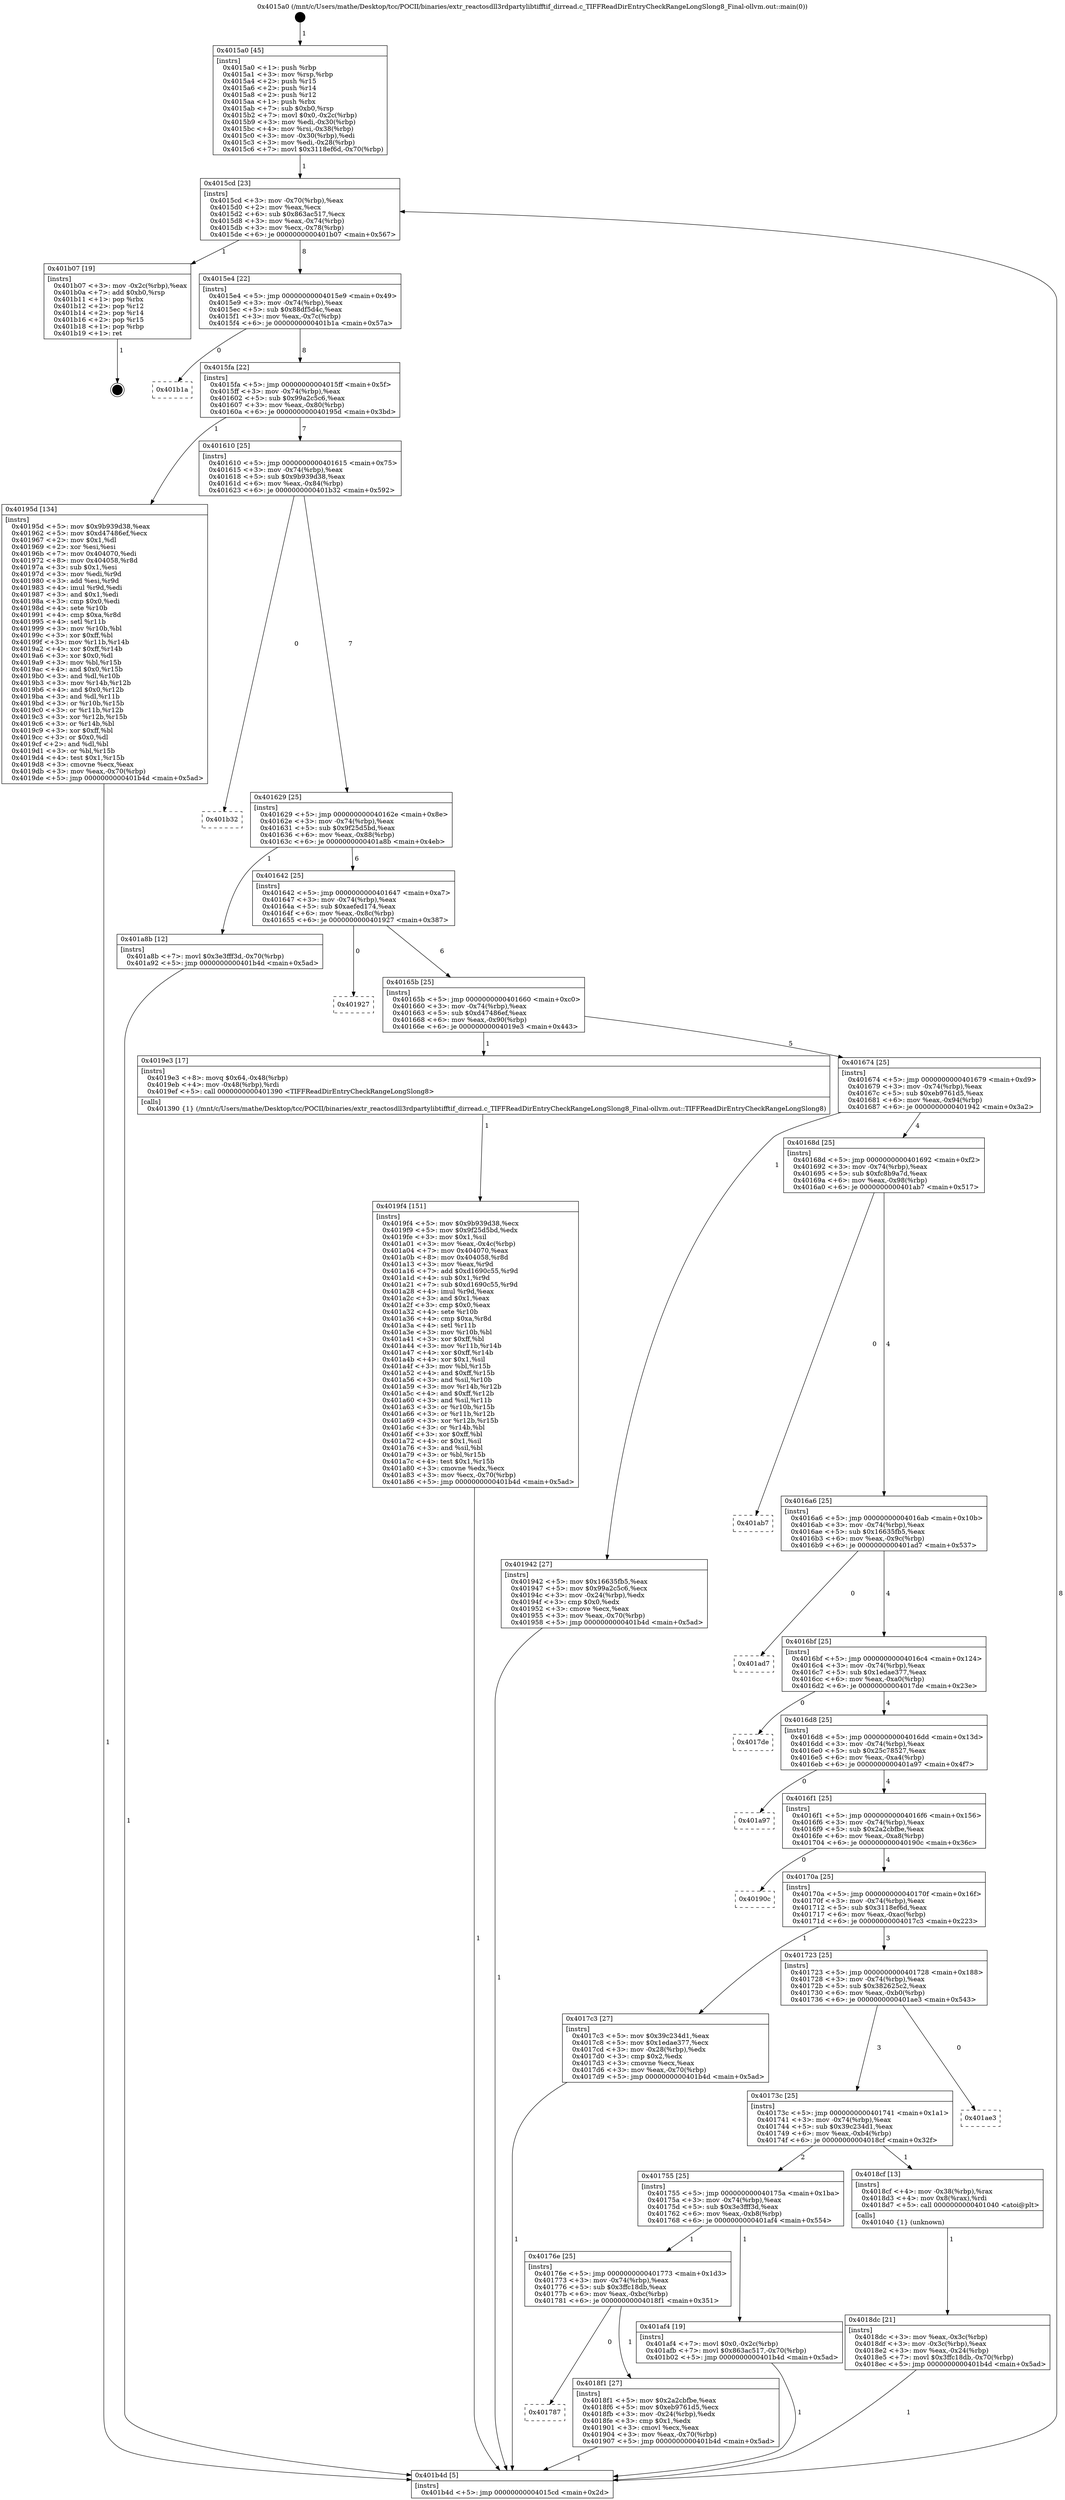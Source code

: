 digraph "0x4015a0" {
  label = "0x4015a0 (/mnt/c/Users/mathe/Desktop/tcc/POCII/binaries/extr_reactosdll3rdpartylibtifftif_dirread.c_TIFFReadDirEntryCheckRangeLongSlong8_Final-ollvm.out::main(0))"
  labelloc = "t"
  node[shape=record]

  Entry [label="",width=0.3,height=0.3,shape=circle,fillcolor=black,style=filled]
  "0x4015cd" [label="{
     0x4015cd [23]\l
     | [instrs]\l
     &nbsp;&nbsp;0x4015cd \<+3\>: mov -0x70(%rbp),%eax\l
     &nbsp;&nbsp;0x4015d0 \<+2\>: mov %eax,%ecx\l
     &nbsp;&nbsp;0x4015d2 \<+6\>: sub $0x863ac517,%ecx\l
     &nbsp;&nbsp;0x4015d8 \<+3\>: mov %eax,-0x74(%rbp)\l
     &nbsp;&nbsp;0x4015db \<+3\>: mov %ecx,-0x78(%rbp)\l
     &nbsp;&nbsp;0x4015de \<+6\>: je 0000000000401b07 \<main+0x567\>\l
  }"]
  "0x401b07" [label="{
     0x401b07 [19]\l
     | [instrs]\l
     &nbsp;&nbsp;0x401b07 \<+3\>: mov -0x2c(%rbp),%eax\l
     &nbsp;&nbsp;0x401b0a \<+7\>: add $0xb0,%rsp\l
     &nbsp;&nbsp;0x401b11 \<+1\>: pop %rbx\l
     &nbsp;&nbsp;0x401b12 \<+2\>: pop %r12\l
     &nbsp;&nbsp;0x401b14 \<+2\>: pop %r14\l
     &nbsp;&nbsp;0x401b16 \<+2\>: pop %r15\l
     &nbsp;&nbsp;0x401b18 \<+1\>: pop %rbp\l
     &nbsp;&nbsp;0x401b19 \<+1\>: ret\l
  }"]
  "0x4015e4" [label="{
     0x4015e4 [22]\l
     | [instrs]\l
     &nbsp;&nbsp;0x4015e4 \<+5\>: jmp 00000000004015e9 \<main+0x49\>\l
     &nbsp;&nbsp;0x4015e9 \<+3\>: mov -0x74(%rbp),%eax\l
     &nbsp;&nbsp;0x4015ec \<+5\>: sub $0x88df5d4c,%eax\l
     &nbsp;&nbsp;0x4015f1 \<+3\>: mov %eax,-0x7c(%rbp)\l
     &nbsp;&nbsp;0x4015f4 \<+6\>: je 0000000000401b1a \<main+0x57a\>\l
  }"]
  Exit [label="",width=0.3,height=0.3,shape=circle,fillcolor=black,style=filled,peripheries=2]
  "0x401b1a" [label="{
     0x401b1a\l
  }", style=dashed]
  "0x4015fa" [label="{
     0x4015fa [22]\l
     | [instrs]\l
     &nbsp;&nbsp;0x4015fa \<+5\>: jmp 00000000004015ff \<main+0x5f\>\l
     &nbsp;&nbsp;0x4015ff \<+3\>: mov -0x74(%rbp),%eax\l
     &nbsp;&nbsp;0x401602 \<+5\>: sub $0x99a2c5c6,%eax\l
     &nbsp;&nbsp;0x401607 \<+3\>: mov %eax,-0x80(%rbp)\l
     &nbsp;&nbsp;0x40160a \<+6\>: je 000000000040195d \<main+0x3bd\>\l
  }"]
  "0x4019f4" [label="{
     0x4019f4 [151]\l
     | [instrs]\l
     &nbsp;&nbsp;0x4019f4 \<+5\>: mov $0x9b939d38,%ecx\l
     &nbsp;&nbsp;0x4019f9 \<+5\>: mov $0x9f25d5bd,%edx\l
     &nbsp;&nbsp;0x4019fe \<+3\>: mov $0x1,%sil\l
     &nbsp;&nbsp;0x401a01 \<+3\>: mov %eax,-0x4c(%rbp)\l
     &nbsp;&nbsp;0x401a04 \<+7\>: mov 0x404070,%eax\l
     &nbsp;&nbsp;0x401a0b \<+8\>: mov 0x404058,%r8d\l
     &nbsp;&nbsp;0x401a13 \<+3\>: mov %eax,%r9d\l
     &nbsp;&nbsp;0x401a16 \<+7\>: add $0xd1690c55,%r9d\l
     &nbsp;&nbsp;0x401a1d \<+4\>: sub $0x1,%r9d\l
     &nbsp;&nbsp;0x401a21 \<+7\>: sub $0xd1690c55,%r9d\l
     &nbsp;&nbsp;0x401a28 \<+4\>: imul %r9d,%eax\l
     &nbsp;&nbsp;0x401a2c \<+3\>: and $0x1,%eax\l
     &nbsp;&nbsp;0x401a2f \<+3\>: cmp $0x0,%eax\l
     &nbsp;&nbsp;0x401a32 \<+4\>: sete %r10b\l
     &nbsp;&nbsp;0x401a36 \<+4\>: cmp $0xa,%r8d\l
     &nbsp;&nbsp;0x401a3a \<+4\>: setl %r11b\l
     &nbsp;&nbsp;0x401a3e \<+3\>: mov %r10b,%bl\l
     &nbsp;&nbsp;0x401a41 \<+3\>: xor $0xff,%bl\l
     &nbsp;&nbsp;0x401a44 \<+3\>: mov %r11b,%r14b\l
     &nbsp;&nbsp;0x401a47 \<+4\>: xor $0xff,%r14b\l
     &nbsp;&nbsp;0x401a4b \<+4\>: xor $0x1,%sil\l
     &nbsp;&nbsp;0x401a4f \<+3\>: mov %bl,%r15b\l
     &nbsp;&nbsp;0x401a52 \<+4\>: and $0xff,%r15b\l
     &nbsp;&nbsp;0x401a56 \<+3\>: and %sil,%r10b\l
     &nbsp;&nbsp;0x401a59 \<+3\>: mov %r14b,%r12b\l
     &nbsp;&nbsp;0x401a5c \<+4\>: and $0xff,%r12b\l
     &nbsp;&nbsp;0x401a60 \<+3\>: and %sil,%r11b\l
     &nbsp;&nbsp;0x401a63 \<+3\>: or %r10b,%r15b\l
     &nbsp;&nbsp;0x401a66 \<+3\>: or %r11b,%r12b\l
     &nbsp;&nbsp;0x401a69 \<+3\>: xor %r12b,%r15b\l
     &nbsp;&nbsp;0x401a6c \<+3\>: or %r14b,%bl\l
     &nbsp;&nbsp;0x401a6f \<+3\>: xor $0xff,%bl\l
     &nbsp;&nbsp;0x401a72 \<+4\>: or $0x1,%sil\l
     &nbsp;&nbsp;0x401a76 \<+3\>: and %sil,%bl\l
     &nbsp;&nbsp;0x401a79 \<+3\>: or %bl,%r15b\l
     &nbsp;&nbsp;0x401a7c \<+4\>: test $0x1,%r15b\l
     &nbsp;&nbsp;0x401a80 \<+3\>: cmovne %edx,%ecx\l
     &nbsp;&nbsp;0x401a83 \<+3\>: mov %ecx,-0x70(%rbp)\l
     &nbsp;&nbsp;0x401a86 \<+5\>: jmp 0000000000401b4d \<main+0x5ad\>\l
  }"]
  "0x40195d" [label="{
     0x40195d [134]\l
     | [instrs]\l
     &nbsp;&nbsp;0x40195d \<+5\>: mov $0x9b939d38,%eax\l
     &nbsp;&nbsp;0x401962 \<+5\>: mov $0xd47486ef,%ecx\l
     &nbsp;&nbsp;0x401967 \<+2\>: mov $0x1,%dl\l
     &nbsp;&nbsp;0x401969 \<+2\>: xor %esi,%esi\l
     &nbsp;&nbsp;0x40196b \<+7\>: mov 0x404070,%edi\l
     &nbsp;&nbsp;0x401972 \<+8\>: mov 0x404058,%r8d\l
     &nbsp;&nbsp;0x40197a \<+3\>: sub $0x1,%esi\l
     &nbsp;&nbsp;0x40197d \<+3\>: mov %edi,%r9d\l
     &nbsp;&nbsp;0x401980 \<+3\>: add %esi,%r9d\l
     &nbsp;&nbsp;0x401983 \<+4\>: imul %r9d,%edi\l
     &nbsp;&nbsp;0x401987 \<+3\>: and $0x1,%edi\l
     &nbsp;&nbsp;0x40198a \<+3\>: cmp $0x0,%edi\l
     &nbsp;&nbsp;0x40198d \<+4\>: sete %r10b\l
     &nbsp;&nbsp;0x401991 \<+4\>: cmp $0xa,%r8d\l
     &nbsp;&nbsp;0x401995 \<+4\>: setl %r11b\l
     &nbsp;&nbsp;0x401999 \<+3\>: mov %r10b,%bl\l
     &nbsp;&nbsp;0x40199c \<+3\>: xor $0xff,%bl\l
     &nbsp;&nbsp;0x40199f \<+3\>: mov %r11b,%r14b\l
     &nbsp;&nbsp;0x4019a2 \<+4\>: xor $0xff,%r14b\l
     &nbsp;&nbsp;0x4019a6 \<+3\>: xor $0x0,%dl\l
     &nbsp;&nbsp;0x4019a9 \<+3\>: mov %bl,%r15b\l
     &nbsp;&nbsp;0x4019ac \<+4\>: and $0x0,%r15b\l
     &nbsp;&nbsp;0x4019b0 \<+3\>: and %dl,%r10b\l
     &nbsp;&nbsp;0x4019b3 \<+3\>: mov %r14b,%r12b\l
     &nbsp;&nbsp;0x4019b6 \<+4\>: and $0x0,%r12b\l
     &nbsp;&nbsp;0x4019ba \<+3\>: and %dl,%r11b\l
     &nbsp;&nbsp;0x4019bd \<+3\>: or %r10b,%r15b\l
     &nbsp;&nbsp;0x4019c0 \<+3\>: or %r11b,%r12b\l
     &nbsp;&nbsp;0x4019c3 \<+3\>: xor %r12b,%r15b\l
     &nbsp;&nbsp;0x4019c6 \<+3\>: or %r14b,%bl\l
     &nbsp;&nbsp;0x4019c9 \<+3\>: xor $0xff,%bl\l
     &nbsp;&nbsp;0x4019cc \<+3\>: or $0x0,%dl\l
     &nbsp;&nbsp;0x4019cf \<+2\>: and %dl,%bl\l
     &nbsp;&nbsp;0x4019d1 \<+3\>: or %bl,%r15b\l
     &nbsp;&nbsp;0x4019d4 \<+4\>: test $0x1,%r15b\l
     &nbsp;&nbsp;0x4019d8 \<+3\>: cmovne %ecx,%eax\l
     &nbsp;&nbsp;0x4019db \<+3\>: mov %eax,-0x70(%rbp)\l
     &nbsp;&nbsp;0x4019de \<+5\>: jmp 0000000000401b4d \<main+0x5ad\>\l
  }"]
  "0x401610" [label="{
     0x401610 [25]\l
     | [instrs]\l
     &nbsp;&nbsp;0x401610 \<+5\>: jmp 0000000000401615 \<main+0x75\>\l
     &nbsp;&nbsp;0x401615 \<+3\>: mov -0x74(%rbp),%eax\l
     &nbsp;&nbsp;0x401618 \<+5\>: sub $0x9b939d38,%eax\l
     &nbsp;&nbsp;0x40161d \<+6\>: mov %eax,-0x84(%rbp)\l
     &nbsp;&nbsp;0x401623 \<+6\>: je 0000000000401b32 \<main+0x592\>\l
  }"]
  "0x401787" [label="{
     0x401787\l
  }", style=dashed]
  "0x401b32" [label="{
     0x401b32\l
  }", style=dashed]
  "0x401629" [label="{
     0x401629 [25]\l
     | [instrs]\l
     &nbsp;&nbsp;0x401629 \<+5\>: jmp 000000000040162e \<main+0x8e\>\l
     &nbsp;&nbsp;0x40162e \<+3\>: mov -0x74(%rbp),%eax\l
     &nbsp;&nbsp;0x401631 \<+5\>: sub $0x9f25d5bd,%eax\l
     &nbsp;&nbsp;0x401636 \<+6\>: mov %eax,-0x88(%rbp)\l
     &nbsp;&nbsp;0x40163c \<+6\>: je 0000000000401a8b \<main+0x4eb\>\l
  }"]
  "0x4018f1" [label="{
     0x4018f1 [27]\l
     | [instrs]\l
     &nbsp;&nbsp;0x4018f1 \<+5\>: mov $0x2a2cbfbe,%eax\l
     &nbsp;&nbsp;0x4018f6 \<+5\>: mov $0xeb9761d5,%ecx\l
     &nbsp;&nbsp;0x4018fb \<+3\>: mov -0x24(%rbp),%edx\l
     &nbsp;&nbsp;0x4018fe \<+3\>: cmp $0x1,%edx\l
     &nbsp;&nbsp;0x401901 \<+3\>: cmovl %ecx,%eax\l
     &nbsp;&nbsp;0x401904 \<+3\>: mov %eax,-0x70(%rbp)\l
     &nbsp;&nbsp;0x401907 \<+5\>: jmp 0000000000401b4d \<main+0x5ad\>\l
  }"]
  "0x401a8b" [label="{
     0x401a8b [12]\l
     | [instrs]\l
     &nbsp;&nbsp;0x401a8b \<+7\>: movl $0x3e3fff3d,-0x70(%rbp)\l
     &nbsp;&nbsp;0x401a92 \<+5\>: jmp 0000000000401b4d \<main+0x5ad\>\l
  }"]
  "0x401642" [label="{
     0x401642 [25]\l
     | [instrs]\l
     &nbsp;&nbsp;0x401642 \<+5\>: jmp 0000000000401647 \<main+0xa7\>\l
     &nbsp;&nbsp;0x401647 \<+3\>: mov -0x74(%rbp),%eax\l
     &nbsp;&nbsp;0x40164a \<+5\>: sub $0xaefed174,%eax\l
     &nbsp;&nbsp;0x40164f \<+6\>: mov %eax,-0x8c(%rbp)\l
     &nbsp;&nbsp;0x401655 \<+6\>: je 0000000000401927 \<main+0x387\>\l
  }"]
  "0x40176e" [label="{
     0x40176e [25]\l
     | [instrs]\l
     &nbsp;&nbsp;0x40176e \<+5\>: jmp 0000000000401773 \<main+0x1d3\>\l
     &nbsp;&nbsp;0x401773 \<+3\>: mov -0x74(%rbp),%eax\l
     &nbsp;&nbsp;0x401776 \<+5\>: sub $0x3ffc18db,%eax\l
     &nbsp;&nbsp;0x40177b \<+6\>: mov %eax,-0xbc(%rbp)\l
     &nbsp;&nbsp;0x401781 \<+6\>: je 00000000004018f1 \<main+0x351\>\l
  }"]
  "0x401927" [label="{
     0x401927\l
  }", style=dashed]
  "0x40165b" [label="{
     0x40165b [25]\l
     | [instrs]\l
     &nbsp;&nbsp;0x40165b \<+5\>: jmp 0000000000401660 \<main+0xc0\>\l
     &nbsp;&nbsp;0x401660 \<+3\>: mov -0x74(%rbp),%eax\l
     &nbsp;&nbsp;0x401663 \<+5\>: sub $0xd47486ef,%eax\l
     &nbsp;&nbsp;0x401668 \<+6\>: mov %eax,-0x90(%rbp)\l
     &nbsp;&nbsp;0x40166e \<+6\>: je 00000000004019e3 \<main+0x443\>\l
  }"]
  "0x401af4" [label="{
     0x401af4 [19]\l
     | [instrs]\l
     &nbsp;&nbsp;0x401af4 \<+7\>: movl $0x0,-0x2c(%rbp)\l
     &nbsp;&nbsp;0x401afb \<+7\>: movl $0x863ac517,-0x70(%rbp)\l
     &nbsp;&nbsp;0x401b02 \<+5\>: jmp 0000000000401b4d \<main+0x5ad\>\l
  }"]
  "0x4019e3" [label="{
     0x4019e3 [17]\l
     | [instrs]\l
     &nbsp;&nbsp;0x4019e3 \<+8\>: movq $0x64,-0x48(%rbp)\l
     &nbsp;&nbsp;0x4019eb \<+4\>: mov -0x48(%rbp),%rdi\l
     &nbsp;&nbsp;0x4019ef \<+5\>: call 0000000000401390 \<TIFFReadDirEntryCheckRangeLongSlong8\>\l
     | [calls]\l
     &nbsp;&nbsp;0x401390 \{1\} (/mnt/c/Users/mathe/Desktop/tcc/POCII/binaries/extr_reactosdll3rdpartylibtifftif_dirread.c_TIFFReadDirEntryCheckRangeLongSlong8_Final-ollvm.out::TIFFReadDirEntryCheckRangeLongSlong8)\l
  }"]
  "0x401674" [label="{
     0x401674 [25]\l
     | [instrs]\l
     &nbsp;&nbsp;0x401674 \<+5\>: jmp 0000000000401679 \<main+0xd9\>\l
     &nbsp;&nbsp;0x401679 \<+3\>: mov -0x74(%rbp),%eax\l
     &nbsp;&nbsp;0x40167c \<+5\>: sub $0xeb9761d5,%eax\l
     &nbsp;&nbsp;0x401681 \<+6\>: mov %eax,-0x94(%rbp)\l
     &nbsp;&nbsp;0x401687 \<+6\>: je 0000000000401942 \<main+0x3a2\>\l
  }"]
  "0x4018dc" [label="{
     0x4018dc [21]\l
     | [instrs]\l
     &nbsp;&nbsp;0x4018dc \<+3\>: mov %eax,-0x3c(%rbp)\l
     &nbsp;&nbsp;0x4018df \<+3\>: mov -0x3c(%rbp),%eax\l
     &nbsp;&nbsp;0x4018e2 \<+3\>: mov %eax,-0x24(%rbp)\l
     &nbsp;&nbsp;0x4018e5 \<+7\>: movl $0x3ffc18db,-0x70(%rbp)\l
     &nbsp;&nbsp;0x4018ec \<+5\>: jmp 0000000000401b4d \<main+0x5ad\>\l
  }"]
  "0x401942" [label="{
     0x401942 [27]\l
     | [instrs]\l
     &nbsp;&nbsp;0x401942 \<+5\>: mov $0x16635fb5,%eax\l
     &nbsp;&nbsp;0x401947 \<+5\>: mov $0x99a2c5c6,%ecx\l
     &nbsp;&nbsp;0x40194c \<+3\>: mov -0x24(%rbp),%edx\l
     &nbsp;&nbsp;0x40194f \<+3\>: cmp $0x0,%edx\l
     &nbsp;&nbsp;0x401952 \<+3\>: cmove %ecx,%eax\l
     &nbsp;&nbsp;0x401955 \<+3\>: mov %eax,-0x70(%rbp)\l
     &nbsp;&nbsp;0x401958 \<+5\>: jmp 0000000000401b4d \<main+0x5ad\>\l
  }"]
  "0x40168d" [label="{
     0x40168d [25]\l
     | [instrs]\l
     &nbsp;&nbsp;0x40168d \<+5\>: jmp 0000000000401692 \<main+0xf2\>\l
     &nbsp;&nbsp;0x401692 \<+3\>: mov -0x74(%rbp),%eax\l
     &nbsp;&nbsp;0x401695 \<+5\>: sub $0xfc8b9a7d,%eax\l
     &nbsp;&nbsp;0x40169a \<+6\>: mov %eax,-0x98(%rbp)\l
     &nbsp;&nbsp;0x4016a0 \<+6\>: je 0000000000401ab7 \<main+0x517\>\l
  }"]
  "0x401755" [label="{
     0x401755 [25]\l
     | [instrs]\l
     &nbsp;&nbsp;0x401755 \<+5\>: jmp 000000000040175a \<main+0x1ba\>\l
     &nbsp;&nbsp;0x40175a \<+3\>: mov -0x74(%rbp),%eax\l
     &nbsp;&nbsp;0x40175d \<+5\>: sub $0x3e3fff3d,%eax\l
     &nbsp;&nbsp;0x401762 \<+6\>: mov %eax,-0xb8(%rbp)\l
     &nbsp;&nbsp;0x401768 \<+6\>: je 0000000000401af4 \<main+0x554\>\l
  }"]
  "0x401ab7" [label="{
     0x401ab7\l
  }", style=dashed]
  "0x4016a6" [label="{
     0x4016a6 [25]\l
     | [instrs]\l
     &nbsp;&nbsp;0x4016a6 \<+5\>: jmp 00000000004016ab \<main+0x10b\>\l
     &nbsp;&nbsp;0x4016ab \<+3\>: mov -0x74(%rbp),%eax\l
     &nbsp;&nbsp;0x4016ae \<+5\>: sub $0x16635fb5,%eax\l
     &nbsp;&nbsp;0x4016b3 \<+6\>: mov %eax,-0x9c(%rbp)\l
     &nbsp;&nbsp;0x4016b9 \<+6\>: je 0000000000401ad7 \<main+0x537\>\l
  }"]
  "0x4018cf" [label="{
     0x4018cf [13]\l
     | [instrs]\l
     &nbsp;&nbsp;0x4018cf \<+4\>: mov -0x38(%rbp),%rax\l
     &nbsp;&nbsp;0x4018d3 \<+4\>: mov 0x8(%rax),%rdi\l
     &nbsp;&nbsp;0x4018d7 \<+5\>: call 0000000000401040 \<atoi@plt\>\l
     | [calls]\l
     &nbsp;&nbsp;0x401040 \{1\} (unknown)\l
  }"]
  "0x401ad7" [label="{
     0x401ad7\l
  }", style=dashed]
  "0x4016bf" [label="{
     0x4016bf [25]\l
     | [instrs]\l
     &nbsp;&nbsp;0x4016bf \<+5\>: jmp 00000000004016c4 \<main+0x124\>\l
     &nbsp;&nbsp;0x4016c4 \<+3\>: mov -0x74(%rbp),%eax\l
     &nbsp;&nbsp;0x4016c7 \<+5\>: sub $0x1edae377,%eax\l
     &nbsp;&nbsp;0x4016cc \<+6\>: mov %eax,-0xa0(%rbp)\l
     &nbsp;&nbsp;0x4016d2 \<+6\>: je 00000000004017de \<main+0x23e\>\l
  }"]
  "0x40173c" [label="{
     0x40173c [25]\l
     | [instrs]\l
     &nbsp;&nbsp;0x40173c \<+5\>: jmp 0000000000401741 \<main+0x1a1\>\l
     &nbsp;&nbsp;0x401741 \<+3\>: mov -0x74(%rbp),%eax\l
     &nbsp;&nbsp;0x401744 \<+5\>: sub $0x39c234d1,%eax\l
     &nbsp;&nbsp;0x401749 \<+6\>: mov %eax,-0xb4(%rbp)\l
     &nbsp;&nbsp;0x40174f \<+6\>: je 00000000004018cf \<main+0x32f\>\l
  }"]
  "0x4017de" [label="{
     0x4017de\l
  }", style=dashed]
  "0x4016d8" [label="{
     0x4016d8 [25]\l
     | [instrs]\l
     &nbsp;&nbsp;0x4016d8 \<+5\>: jmp 00000000004016dd \<main+0x13d\>\l
     &nbsp;&nbsp;0x4016dd \<+3\>: mov -0x74(%rbp),%eax\l
     &nbsp;&nbsp;0x4016e0 \<+5\>: sub $0x25c78527,%eax\l
     &nbsp;&nbsp;0x4016e5 \<+6\>: mov %eax,-0xa4(%rbp)\l
     &nbsp;&nbsp;0x4016eb \<+6\>: je 0000000000401a97 \<main+0x4f7\>\l
  }"]
  "0x401ae3" [label="{
     0x401ae3\l
  }", style=dashed]
  "0x401a97" [label="{
     0x401a97\l
  }", style=dashed]
  "0x4016f1" [label="{
     0x4016f1 [25]\l
     | [instrs]\l
     &nbsp;&nbsp;0x4016f1 \<+5\>: jmp 00000000004016f6 \<main+0x156\>\l
     &nbsp;&nbsp;0x4016f6 \<+3\>: mov -0x74(%rbp),%eax\l
     &nbsp;&nbsp;0x4016f9 \<+5\>: sub $0x2a2cbfbe,%eax\l
     &nbsp;&nbsp;0x4016fe \<+6\>: mov %eax,-0xa8(%rbp)\l
     &nbsp;&nbsp;0x401704 \<+6\>: je 000000000040190c \<main+0x36c\>\l
  }"]
  "0x4015a0" [label="{
     0x4015a0 [45]\l
     | [instrs]\l
     &nbsp;&nbsp;0x4015a0 \<+1\>: push %rbp\l
     &nbsp;&nbsp;0x4015a1 \<+3\>: mov %rsp,%rbp\l
     &nbsp;&nbsp;0x4015a4 \<+2\>: push %r15\l
     &nbsp;&nbsp;0x4015a6 \<+2\>: push %r14\l
     &nbsp;&nbsp;0x4015a8 \<+2\>: push %r12\l
     &nbsp;&nbsp;0x4015aa \<+1\>: push %rbx\l
     &nbsp;&nbsp;0x4015ab \<+7\>: sub $0xb0,%rsp\l
     &nbsp;&nbsp;0x4015b2 \<+7\>: movl $0x0,-0x2c(%rbp)\l
     &nbsp;&nbsp;0x4015b9 \<+3\>: mov %edi,-0x30(%rbp)\l
     &nbsp;&nbsp;0x4015bc \<+4\>: mov %rsi,-0x38(%rbp)\l
     &nbsp;&nbsp;0x4015c0 \<+3\>: mov -0x30(%rbp),%edi\l
     &nbsp;&nbsp;0x4015c3 \<+3\>: mov %edi,-0x28(%rbp)\l
     &nbsp;&nbsp;0x4015c6 \<+7\>: movl $0x3118ef6d,-0x70(%rbp)\l
  }"]
  "0x40190c" [label="{
     0x40190c\l
  }", style=dashed]
  "0x40170a" [label="{
     0x40170a [25]\l
     | [instrs]\l
     &nbsp;&nbsp;0x40170a \<+5\>: jmp 000000000040170f \<main+0x16f\>\l
     &nbsp;&nbsp;0x40170f \<+3\>: mov -0x74(%rbp),%eax\l
     &nbsp;&nbsp;0x401712 \<+5\>: sub $0x3118ef6d,%eax\l
     &nbsp;&nbsp;0x401717 \<+6\>: mov %eax,-0xac(%rbp)\l
     &nbsp;&nbsp;0x40171d \<+6\>: je 00000000004017c3 \<main+0x223\>\l
  }"]
  "0x401b4d" [label="{
     0x401b4d [5]\l
     | [instrs]\l
     &nbsp;&nbsp;0x401b4d \<+5\>: jmp 00000000004015cd \<main+0x2d\>\l
  }"]
  "0x4017c3" [label="{
     0x4017c3 [27]\l
     | [instrs]\l
     &nbsp;&nbsp;0x4017c3 \<+5\>: mov $0x39c234d1,%eax\l
     &nbsp;&nbsp;0x4017c8 \<+5\>: mov $0x1edae377,%ecx\l
     &nbsp;&nbsp;0x4017cd \<+3\>: mov -0x28(%rbp),%edx\l
     &nbsp;&nbsp;0x4017d0 \<+3\>: cmp $0x2,%edx\l
     &nbsp;&nbsp;0x4017d3 \<+3\>: cmovne %ecx,%eax\l
     &nbsp;&nbsp;0x4017d6 \<+3\>: mov %eax,-0x70(%rbp)\l
     &nbsp;&nbsp;0x4017d9 \<+5\>: jmp 0000000000401b4d \<main+0x5ad\>\l
  }"]
  "0x401723" [label="{
     0x401723 [25]\l
     | [instrs]\l
     &nbsp;&nbsp;0x401723 \<+5\>: jmp 0000000000401728 \<main+0x188\>\l
     &nbsp;&nbsp;0x401728 \<+3\>: mov -0x74(%rbp),%eax\l
     &nbsp;&nbsp;0x40172b \<+5\>: sub $0x382625c2,%eax\l
     &nbsp;&nbsp;0x401730 \<+6\>: mov %eax,-0xb0(%rbp)\l
     &nbsp;&nbsp;0x401736 \<+6\>: je 0000000000401ae3 \<main+0x543\>\l
  }"]
  Entry -> "0x4015a0" [label=" 1"]
  "0x4015cd" -> "0x401b07" [label=" 1"]
  "0x4015cd" -> "0x4015e4" [label=" 8"]
  "0x401b07" -> Exit [label=" 1"]
  "0x4015e4" -> "0x401b1a" [label=" 0"]
  "0x4015e4" -> "0x4015fa" [label=" 8"]
  "0x401af4" -> "0x401b4d" [label=" 1"]
  "0x4015fa" -> "0x40195d" [label=" 1"]
  "0x4015fa" -> "0x401610" [label=" 7"]
  "0x401a8b" -> "0x401b4d" [label=" 1"]
  "0x401610" -> "0x401b32" [label=" 0"]
  "0x401610" -> "0x401629" [label=" 7"]
  "0x4019f4" -> "0x401b4d" [label=" 1"]
  "0x401629" -> "0x401a8b" [label=" 1"]
  "0x401629" -> "0x401642" [label=" 6"]
  "0x4019e3" -> "0x4019f4" [label=" 1"]
  "0x401642" -> "0x401927" [label=" 0"]
  "0x401642" -> "0x40165b" [label=" 6"]
  "0x401942" -> "0x401b4d" [label=" 1"]
  "0x40165b" -> "0x4019e3" [label=" 1"]
  "0x40165b" -> "0x401674" [label=" 5"]
  "0x4018f1" -> "0x401b4d" [label=" 1"]
  "0x401674" -> "0x401942" [label=" 1"]
  "0x401674" -> "0x40168d" [label=" 4"]
  "0x40176e" -> "0x4018f1" [label=" 1"]
  "0x40168d" -> "0x401ab7" [label=" 0"]
  "0x40168d" -> "0x4016a6" [label=" 4"]
  "0x40195d" -> "0x401b4d" [label=" 1"]
  "0x4016a6" -> "0x401ad7" [label=" 0"]
  "0x4016a6" -> "0x4016bf" [label=" 4"]
  "0x401755" -> "0x40176e" [label=" 1"]
  "0x4016bf" -> "0x4017de" [label=" 0"]
  "0x4016bf" -> "0x4016d8" [label=" 4"]
  "0x40176e" -> "0x401787" [label=" 0"]
  "0x4016d8" -> "0x401a97" [label=" 0"]
  "0x4016d8" -> "0x4016f1" [label=" 4"]
  "0x4018dc" -> "0x401b4d" [label=" 1"]
  "0x4016f1" -> "0x40190c" [label=" 0"]
  "0x4016f1" -> "0x40170a" [label=" 4"]
  "0x40173c" -> "0x401755" [label=" 2"]
  "0x40170a" -> "0x4017c3" [label=" 1"]
  "0x40170a" -> "0x401723" [label=" 3"]
  "0x4017c3" -> "0x401b4d" [label=" 1"]
  "0x4015a0" -> "0x4015cd" [label=" 1"]
  "0x401b4d" -> "0x4015cd" [label=" 8"]
  "0x4018cf" -> "0x4018dc" [label=" 1"]
  "0x401723" -> "0x401ae3" [label=" 0"]
  "0x401723" -> "0x40173c" [label=" 3"]
  "0x401755" -> "0x401af4" [label=" 1"]
  "0x40173c" -> "0x4018cf" [label=" 1"]
}
